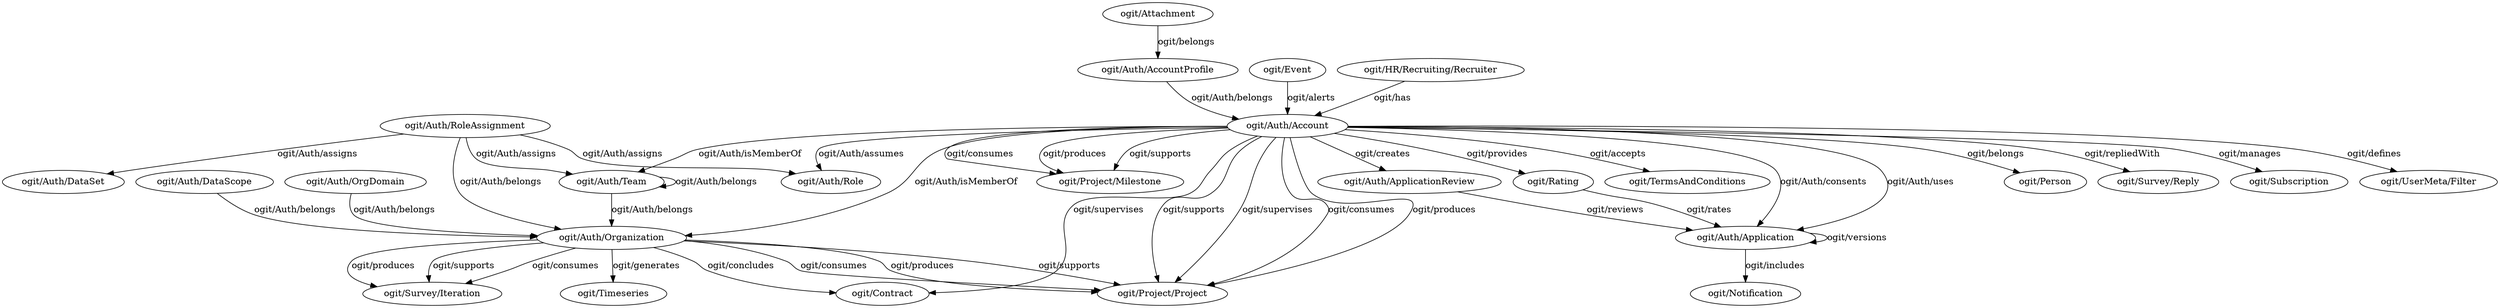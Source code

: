 digraph OGIT_ontology {
   "ogit/Auth/Account" -> "ogit/Subscription" [label="ogit/manages    "];
   "ogit/Auth/Account" -> "ogit/UserMeta/Filter" [label="ogit/defines    "];
   "ogit/Auth/AccountProfile" -> "ogit/Auth/Account" [label="ogit/Auth/belongs    "];
   "ogit/Auth/DataScope" -> "ogit/Auth/Organization" [label="ogit/Auth/belongs    "];
   "ogit/Auth/OrgDomain" -> "ogit/Auth/Organization" [label="ogit/Auth/belongs    "];
   "ogit/Auth/RoleAssignment" -> "ogit/Auth/Organization" [label="ogit/Auth/belongs    "];
   "ogit/Auth/Team" -> "ogit/Auth/Team" [label="ogit/Auth/belongs    "];
   "ogit/Auth/Team" -> "ogit/Auth/Organization" [label="ogit/Auth/belongs    "];
   "ogit/Auth/Organization" -> "ogit/Contract" [label="ogit/concludes    "];
   "ogit/Auth/Account" -> "ogit/Project/Milestone" [label="ogit/supports    "];
   "ogit/Auth/Account" -> "ogit/Project/Project" [label="ogit/supports    "];
   "ogit/Auth/Organization" -> "ogit/Project/Project" [label="ogit/supports    "];
   "ogit/Auth/Organization" -> "ogit/Survey/Iteration" [label="ogit/supports    "];
   "ogit/Auth/Account" -> "ogit/Project/Project" [label="ogit/supervises    "];
   "ogit/Auth/Account" -> "ogit/Contract" [label="ogit/supervises    "];
   "ogit/Auth/Organization" -> "ogit/Timeseries" [label="ogit/generates    "];
   "ogit/Auth/Account" -> "ogit/Project/Milestone" [label="ogit/consumes    "];
   "ogit/Auth/Account" -> "ogit/Project/Project" [label="ogit/consumes    "];
   "ogit/Auth/Organization" -> "ogit/Project/Project" [label="ogit/consumes    "];
   "ogit/Auth/Organization" -> "ogit/Survey/Iteration" [label="ogit/consumes    "];
   "ogit/Auth/Application" -> "ogit/Notification" [label="ogit/includes    "];
   "ogit/Auth/Account" -> "ogit/Auth/Role" [label="ogit/Auth/assumes    "];
   "ogit/Auth/Account" -> "ogit/TermsAndConditions" [label="ogit/accepts    "];
   "ogit/Auth/Account" -> "ogit/Auth/ApplicationReview" [label="ogit/creates    "];
   "ogit/Auth/Account" -> "ogit/Auth/Application" [label="ogit/Auth/consents    "];
   "ogit/Auth/RoleAssignment" -> "ogit/Auth/Role" [label="ogit/Auth/assigns    "];
   "ogit/Auth/RoleAssignment" -> "ogit/Auth/Team" [label="ogit/Auth/assigns    "];
   "ogit/Auth/RoleAssignment" -> "ogit/Auth/DataSet" [label="ogit/Auth/assigns    "];
   "ogit/Rating" -> "ogit/Auth/Application" [label="ogit/rates    "];
   "ogit/Event" -> "ogit/Auth/Account" [label="ogit/alerts    "];
   "ogit/Auth/Application" -> "ogit/Auth/Application" [label="ogit/versions    "];
   "ogit/Auth/ApplicationReview" -> "ogit/Auth/Application" [label="ogit/reviews    "];
   "ogit/Auth/Account" -> "ogit/Rating" [label="ogit/provides    "];
   "ogit/Auth/Account" -> "ogit/Project/Milestone" [label="ogit/produces    "];
   "ogit/Auth/Account" -> "ogit/Project/Project" [label="ogit/produces    "];
   "ogit/Auth/Organization" -> "ogit/Project/Project" [label="ogit/produces    "];
   "ogit/Auth/Organization" -> "ogit/Survey/Iteration" [label="ogit/produces    "];
   "ogit/Auth/Account" -> "ogit/Person" [label="ogit/belongs    "];
   "ogit/Attachment" -> "ogit/Auth/AccountProfile" [label="ogit/belongs    "];
   "ogit/Auth/Account" -> "ogit/Auth/Organization" [label="ogit/Auth/isMemberOf    "];
   "ogit/Auth/Account" -> "ogit/Auth/Team" [label="ogit/Auth/isMemberOf    "];
   "ogit/Auth/Account" -> "ogit/Auth/Application" [label="ogit/Auth/uses    "];
   "ogit/Auth/Account" -> "ogit/Survey/Reply" [label="ogit/repliedWith    "];
   "ogit/HR/Recruiting/Recruiter" -> "ogit/Auth/Account" [label="ogit/has    "];
}
